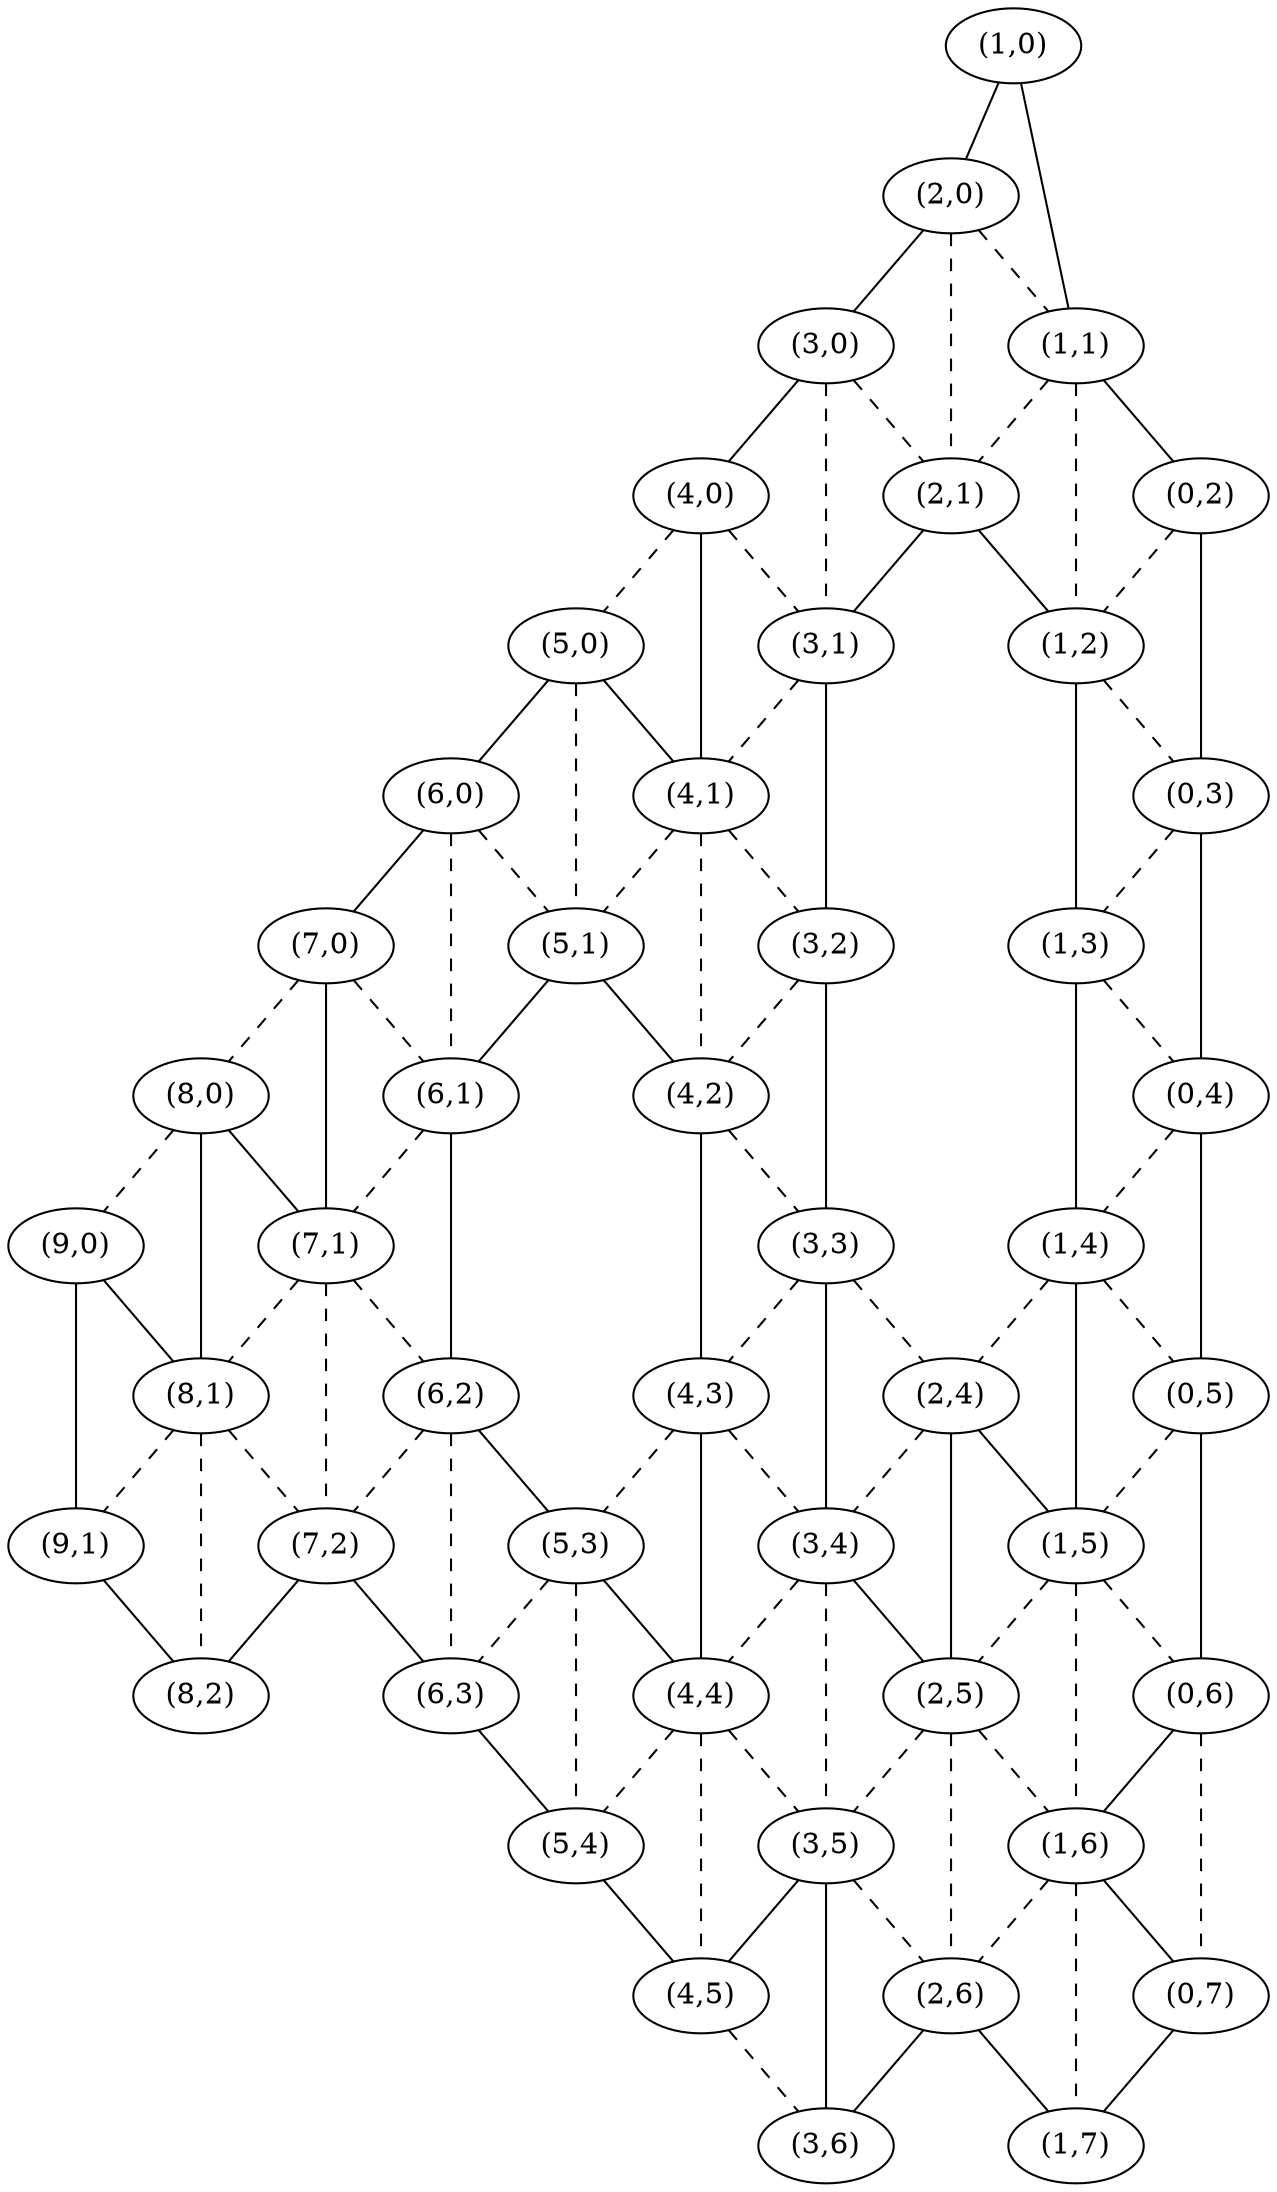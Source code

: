 graph G {
0[label="(1,0)"];
1[label="(2,0)"];
2[label="(3,0)"];
3[label="(4,0)"];
4[label="(5,0)"];
5[label="(6,0)"];
6[label="(7,0)"];
7[label="(8,0)"];
8[label="(9,0)"];
9[label="(1,1)"];
10[label="(2,1)"];
11[label="(3,1)"];
12[label="(4,1)"];
13[label="(5,1)"];
14[label="(6,1)"];
15[label="(7,1)"];
16[label="(8,1)"];
17[label="(9,1)"];
18[label="(0,2)"];
19[label="(1,2)"];
20[label="(3,2)"];
21[label="(4,2)"];
22[label="(6,2)"];
23[label="(7,2)"];
24[label="(8,2)"];
25[label="(0,3)"];
26[label="(1,3)"];
27[label="(3,3)"];
28[label="(4,3)"];
29[label="(5,3)"];
30[label="(6,3)"];
31[label="(0,4)"];
32[label="(1,4)"];
33[label="(2,4)"];
34[label="(3,4)"];
35[label="(4,4)"];
36[label="(5,4)"];
37[label="(0,5)"];
38[label="(1,5)"];
39[label="(2,5)"];
40[label="(3,5)"];
41[label="(4,5)"];
42[label="(0,6)"];
43[label="(1,6)"];
44[label="(2,6)"];
45[label="(3,6)"];
46[label="(0,7)"];
47[label="(1,7)"];
0--1 [style=solid];
0--9 [style=solid];
1--2 [style=solid];
1--9 [style=dashed];
1--10 [style=dashed];
2--3 [style=solid];
2--10 [style=dashed];
2--11 [style=dashed];
3--4 [style=dashed];
3--11 [style=dashed];
3--12 [style=solid];
4--5 [style=solid];
4--12 [style=solid];
4--13 [style=dashed];
5--6 [style=solid];
5--13 [style=dashed];
5--14 [style=dashed];
6--7 [style=dashed];
6--14 [style=dashed];
6--15 [style=solid];
7--8 [style=dashed];
7--15 [style=solid];
7--16 [style=solid];
8--16 [style=solid];
8--17 [style=solid];
9--10 [style=dashed];
9--18 [style=solid];
9--19 [style=dashed];
10--11 [style=solid];
10--19 [style=solid];
11--12 [style=dashed];
11--20 [style=solid];
12--13 [style=dashed];
12--20 [style=dashed];
12--21 [style=dashed];
13--14 [style=solid];
13--21 [style=solid];
14--15 [style=dashed];
14--22 [style=solid];
15--16 [style=dashed];
15--22 [style=dashed];
15--23 [style=dashed];
16--17 [style=dashed];
16--23 [style=dashed];
16--24 [style=dashed];
17--24 [style=solid];
18--19 [style=dashed];
18--25 [style=solid];
19--25 [style=dashed];
19--26 [style=solid];
20--21 [style=dashed];
20--27 [style=solid];
21--27 [style=dashed];
21--28 [style=solid];
22--23 [style=dashed];
22--29 [style=solid];
22--30 [style=dashed];
23--24 [style=solid];
23--30 [style=solid];
25--26 [style=dashed];
25--31 [style=solid];
26--31 [style=dashed];
26--32 [style=solid];
27--28 [style=dashed];
27--33 [style=dashed];
27--34 [style=solid];
28--29 [style=dashed];
28--34 [style=dashed];
28--35 [style=solid];
29--30 [style=dashed];
29--35 [style=solid];
29--36 [style=dashed];
30--36 [style=solid];
31--32 [style=dashed];
31--37 [style=solid];
32--33 [style=dashed];
32--37 [style=dashed];
32--38 [style=solid];
33--34 [style=dashed];
33--38 [style=solid];
33--39 [style=solid];
34--35 [style=dashed];
34--39 [style=solid];
34--40 [style=dashed];
35--36 [style=dashed];
35--40 [style=dashed];
35--41 [style=dashed];
36--41 [style=solid];
37--38 [style=dashed];
37--42 [style=solid];
38--39 [style=dashed];
38--42 [style=dashed];
38--43 [style=dashed];
39--40 [style=dashed];
39--43 [style=dashed];
39--44 [style=dashed];
40--41 [style=solid];
40--44 [style=dashed];
40--45 [style=solid];
41--45 [style=dashed];
42--43 [style=solid];
42--46 [style=dashed];
43--44 [style=dashed];
43--46 [style=solid];
43--47 [style=dashed];
44--45 [style=solid];
44--47 [style=solid];
46--47 [style=solid];
}
